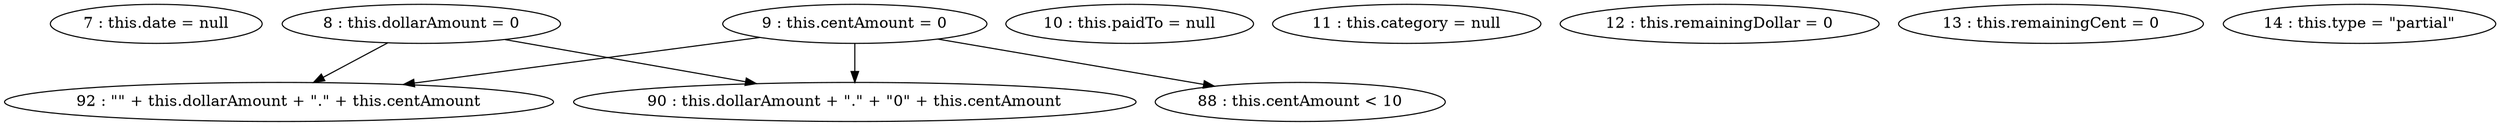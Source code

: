 digraph G {
"7 : this.date = null"
"8 : this.dollarAmount = 0"
"8 : this.dollarAmount = 0" -> "90 : this.dollarAmount + \".\" + \"0\" + this.centAmount"
"8 : this.dollarAmount = 0" -> "92 : \"\" + this.dollarAmount + \".\" + this.centAmount"
"9 : this.centAmount = 0"
"9 : this.centAmount = 0" -> "88 : this.centAmount < 10"
"9 : this.centAmount = 0" -> "90 : this.dollarAmount + \".\" + \"0\" + this.centAmount"
"9 : this.centAmount = 0" -> "92 : \"\" + this.dollarAmount + \".\" + this.centAmount"
"10 : this.paidTo = null"
"11 : this.category = null"
"12 : this.remainingDollar = 0"
"13 : this.remainingCent = 0"
"14 : this.type = \"partial\""
"88 : this.centAmount < 10"
"90 : this.dollarAmount + \".\" + \"0\" + this.centAmount"
"92 : \"\" + this.dollarAmount + \".\" + this.centAmount"
}